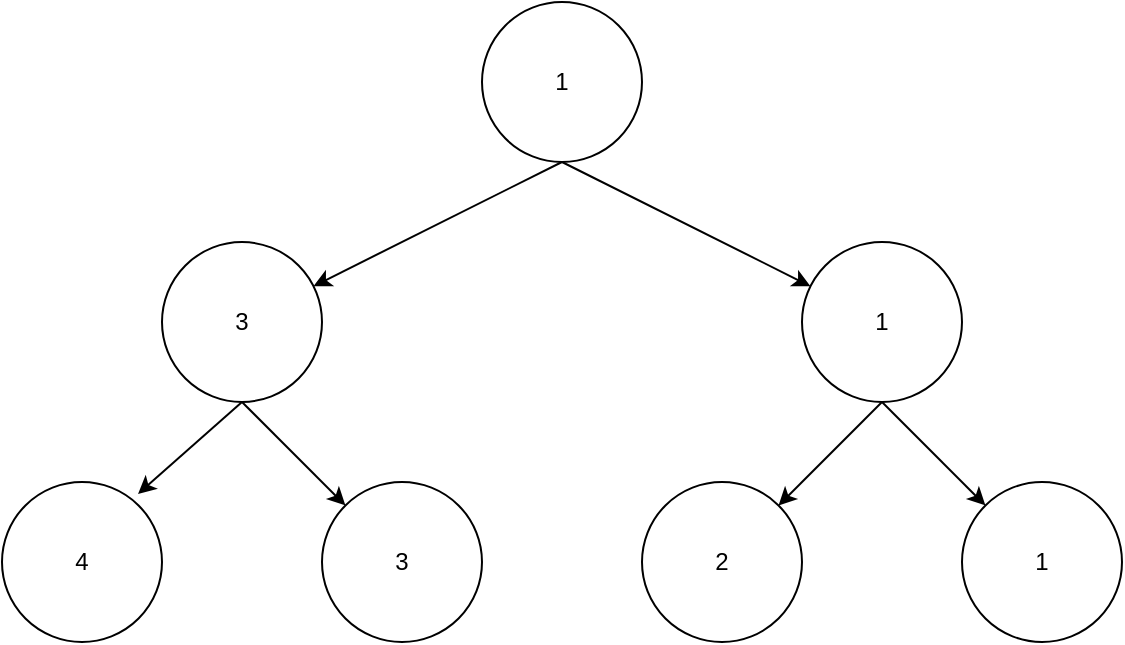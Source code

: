 <mxfile version="12.2.9" type="device" pages="1"><diagram id="GcjE_6okG81uB-3yUaju" name="Page-1"><mxGraphModel dx="1422" dy="725" grid="1" gridSize="10" guides="1" tooltips="1" connect="1" arrows="1" fold="1" page="1" pageScale="1" pageWidth="850" pageHeight="1100" math="0" shadow="0"><root><mxCell id="0"/><mxCell id="1" parent="0"/><mxCell id="FGtmHy7d3q5QA_s805Ol-1" value="" style="ellipse;whiteSpace=wrap;html=1;aspect=fixed;" vertex="1" parent="1"><mxGeometry x="400" y="120" width="80" height="80" as="geometry"/></mxCell><mxCell id="FGtmHy7d3q5QA_s805Ol-2" value="" style="ellipse;whiteSpace=wrap;html=1;aspect=fixed;" vertex="1" parent="1"><mxGeometry x="240" y="240" width="80" height="80" as="geometry"/></mxCell><mxCell id="FGtmHy7d3q5QA_s805Ol-3" value="" style="ellipse;whiteSpace=wrap;html=1;aspect=fixed;" vertex="1" parent="1"><mxGeometry x="560" y="240" width="80" height="80" as="geometry"/></mxCell><mxCell id="FGtmHy7d3q5QA_s805Ol-4" value="" style="ellipse;whiteSpace=wrap;html=1;aspect=fixed;" vertex="1" parent="1"><mxGeometry x="160" y="360" width="80" height="80" as="geometry"/></mxCell><mxCell id="FGtmHy7d3q5QA_s805Ol-5" value="" style="ellipse;whiteSpace=wrap;html=1;aspect=fixed;" vertex="1" parent="1"><mxGeometry x="320" y="360" width="80" height="80" as="geometry"/></mxCell><mxCell id="FGtmHy7d3q5QA_s805Ol-6" value="" style="ellipse;whiteSpace=wrap;html=1;aspect=fixed;" vertex="1" parent="1"><mxGeometry x="480" y="360" width="80" height="80" as="geometry"/></mxCell><mxCell id="FGtmHy7d3q5QA_s805Ol-7" value="" style="ellipse;whiteSpace=wrap;html=1;aspect=fixed;" vertex="1" parent="1"><mxGeometry x="640" y="360" width="80" height="80" as="geometry"/></mxCell><mxCell id="FGtmHy7d3q5QA_s805Ol-8" value="" style="endArrow=classic;html=1;exitX=0.5;exitY=1;exitDx=0;exitDy=0;" edge="1" parent="1" source="FGtmHy7d3q5QA_s805Ol-1" target="FGtmHy7d3q5QA_s805Ol-2"><mxGeometry width="50" height="50" relative="1" as="geometry"><mxPoint x="160" y="510" as="sourcePoint"/><mxPoint x="210" y="460" as="targetPoint"/></mxGeometry></mxCell><mxCell id="FGtmHy7d3q5QA_s805Ol-9" value="" style="endArrow=classic;html=1;exitX=0.5;exitY=1;exitDx=0;exitDy=0;" edge="1" parent="1" source="FGtmHy7d3q5QA_s805Ol-1" target="FGtmHy7d3q5QA_s805Ol-3"><mxGeometry width="50" height="50" relative="1" as="geometry"><mxPoint x="440" y="160" as="sourcePoint"/><mxPoint x="322" y="266" as="targetPoint"/></mxGeometry></mxCell><mxCell id="FGtmHy7d3q5QA_s805Ol-10" value="" style="endArrow=classic;html=1;exitX=0.5;exitY=1;exitDx=0;exitDy=0;entryX=0.85;entryY=0.075;entryDx=0;entryDy=0;entryPerimeter=0;" edge="1" parent="1" source="FGtmHy7d3q5QA_s805Ol-2" target="FGtmHy7d3q5QA_s805Ol-4"><mxGeometry width="50" height="50" relative="1" as="geometry"><mxPoint x="160" y="510" as="sourcePoint"/><mxPoint x="210" y="460" as="targetPoint"/></mxGeometry></mxCell><mxCell id="FGtmHy7d3q5QA_s805Ol-11" value="" style="endArrow=classic;html=1;entryX=0;entryY=0;entryDx=0;entryDy=0;" edge="1" parent="1" target="FGtmHy7d3q5QA_s805Ol-5"><mxGeometry width="50" height="50" relative="1" as="geometry"><mxPoint x="280" y="320" as="sourcePoint"/><mxPoint x="210" y="460" as="targetPoint"/></mxGeometry></mxCell><mxCell id="FGtmHy7d3q5QA_s805Ol-12" value="" style="endArrow=classic;html=1;exitX=0.5;exitY=1;exitDx=0;exitDy=0;entryX=1;entryY=0;entryDx=0;entryDy=0;" edge="1" parent="1" source="FGtmHy7d3q5QA_s805Ol-3" target="FGtmHy7d3q5QA_s805Ol-6"><mxGeometry width="50" height="50" relative="1" as="geometry"><mxPoint x="160" y="510" as="sourcePoint"/><mxPoint x="210" y="460" as="targetPoint"/></mxGeometry></mxCell><mxCell id="FGtmHy7d3q5QA_s805Ol-13" value="" style="endArrow=classic;html=1;" edge="1" parent="1" target="FGtmHy7d3q5QA_s805Ol-7"><mxGeometry width="50" height="50" relative="1" as="geometry"><mxPoint x="600" y="320" as="sourcePoint"/><mxPoint x="558.284" y="381.716" as="targetPoint"/></mxGeometry></mxCell><mxCell id="FGtmHy7d3q5QA_s805Ol-14" value="4" style="text;html=1;strokeColor=none;fillColor=none;align=center;verticalAlign=middle;whiteSpace=wrap;rounded=0;" vertex="1" parent="1"><mxGeometry x="180" y="390" width="40" height="20" as="geometry"/></mxCell><mxCell id="FGtmHy7d3q5QA_s805Ol-15" value="3" style="text;html=1;strokeColor=none;fillColor=none;align=center;verticalAlign=middle;whiteSpace=wrap;rounded=0;" vertex="1" parent="1"><mxGeometry x="340" y="390" width="40" height="20" as="geometry"/></mxCell><mxCell id="FGtmHy7d3q5QA_s805Ol-16" value="2" style="text;html=1;strokeColor=none;fillColor=none;align=center;verticalAlign=middle;whiteSpace=wrap;rounded=0;" vertex="1" parent="1"><mxGeometry x="500" y="390" width="40" height="20" as="geometry"/></mxCell><mxCell id="FGtmHy7d3q5QA_s805Ol-17" value="1" style="text;html=1;strokeColor=none;fillColor=none;align=center;verticalAlign=middle;whiteSpace=wrap;rounded=0;" vertex="1" parent="1"><mxGeometry x="660" y="390" width="40" height="20" as="geometry"/></mxCell><mxCell id="FGtmHy7d3q5QA_s805Ol-18" value="3" style="text;html=1;strokeColor=none;fillColor=none;align=center;verticalAlign=middle;whiteSpace=wrap;rounded=0;" vertex="1" parent="1"><mxGeometry x="260" y="270" width="40" height="20" as="geometry"/></mxCell><mxCell id="FGtmHy7d3q5QA_s805Ol-19" value="1" style="text;html=1;strokeColor=none;fillColor=none;align=center;verticalAlign=middle;whiteSpace=wrap;rounded=0;" vertex="1" parent="1"><mxGeometry x="580" y="270" width="40" height="20" as="geometry"/></mxCell><mxCell id="FGtmHy7d3q5QA_s805Ol-20" value="1" style="text;html=1;strokeColor=none;fillColor=none;align=center;verticalAlign=middle;whiteSpace=wrap;rounded=0;" vertex="1" parent="1"><mxGeometry x="420" y="150" width="40" height="20" as="geometry"/></mxCell></root></mxGraphModel></diagram></mxfile>